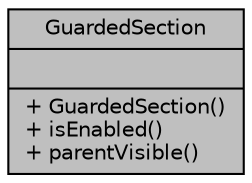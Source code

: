 digraph "GuardedSection"
{
 // LATEX_PDF_SIZE
  edge [fontname="Helvetica",fontsize="10",labelfontname="Helvetica",labelfontsize="10"];
  node [fontname="Helvetica",fontsize="10",shape=record];
  Node1 [label="{GuardedSection\n||+ GuardedSection()\l+ isEnabled()\l+ parentVisible()\l}",height=0.2,width=0.4,color="black", fillcolor="grey75", style="filled", fontcolor="black",tooltip=" "];
}
